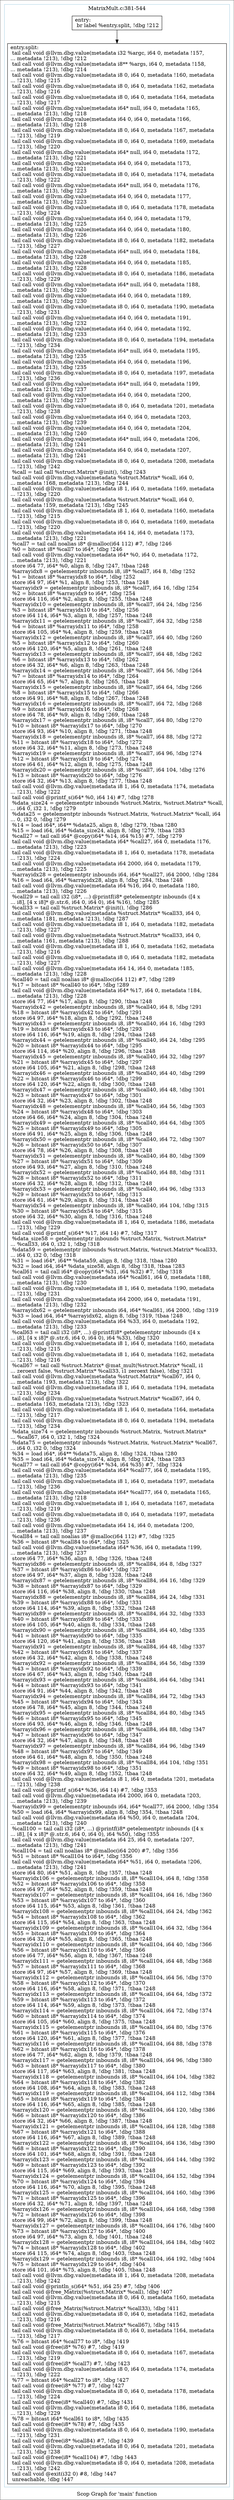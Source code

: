 digraph "Scop Graph for 'main' function" {
	label="Scop Graph for 'main' function";

	Node0xa4164a0 [shape=record,label="{entry:\l  br label %entry.split, !dbg !212\l}"];
	Node0xa4164a0 -> Node0xa4159a0;
	Node0xa4159a0 [shape=record,label="{entry.split:                                      \l  tail call void @llvm.dbg.value(metadata i32 %argc, i64 0, metadata !157,\l... metadata !213), !dbg !212\l  tail call void @llvm.dbg.value(metadata i8** %args, i64 0, metadata !158,\l... metadata !213), !dbg !214\l  tail call void @llvm.dbg.value(metadata i8 0, i64 0, metadata !160, metadata\l... !213), !dbg !215\l  tail call void @llvm.dbg.value(metadata i8 0, i64 0, metadata !162, metadata\l... !213), !dbg !216\l  tail call void @llvm.dbg.value(metadata i8 0, i64 0, metadata !164, metadata\l... !213), !dbg !217\l  tail call void @llvm.dbg.value(metadata i64* null, i64 0, metadata !165,\l... metadata !213), !dbg !218\l  tail call void @llvm.dbg.value(metadata i64 0, i64 0, metadata !166,\l... metadata !213), !dbg !218\l  tail call void @llvm.dbg.value(metadata i8 0, i64 0, metadata !167, metadata\l... !213), !dbg !219\l  tail call void @llvm.dbg.value(metadata i8 0, i64 0, metadata !169, metadata\l... !213), !dbg !220\l  tail call void @llvm.dbg.value(metadata i64* null, i64 0, metadata !172,\l... metadata !213), !dbg !221\l  tail call void @llvm.dbg.value(metadata i64 0, i64 0, metadata !173,\l... metadata !213), !dbg !221\l  tail call void @llvm.dbg.value(metadata i8 0, i64 0, metadata !174, metadata\l... !213), !dbg !222\l  tail call void @llvm.dbg.value(metadata i64* null, i64 0, metadata !176,\l... metadata !213), !dbg !223\l  tail call void @llvm.dbg.value(metadata i64 0, i64 0, metadata !177,\l... metadata !213), !dbg !223\l  tail call void @llvm.dbg.value(metadata i8 0, i64 0, metadata !178, metadata\l... !213), !dbg !224\l  tail call void @llvm.dbg.value(metadata i64 0, i64 0, metadata !179,\l... metadata !213), !dbg !225\l  tail call void @llvm.dbg.value(metadata i64 0, i64 0, metadata !180,\l... metadata !213), !dbg !226\l  tail call void @llvm.dbg.value(metadata i8 0, i64 0, metadata !182, metadata\l... !213), !dbg !227\l  tail call void @llvm.dbg.value(metadata i64* null, i64 0, metadata !184,\l... metadata !213), !dbg !228\l  tail call void @llvm.dbg.value(metadata i64 0, i64 0, metadata !185,\l... metadata !213), !dbg !228\l  tail call void @llvm.dbg.value(metadata i8 0, i64 0, metadata !186, metadata\l... !213), !dbg !229\l  tail call void @llvm.dbg.value(metadata i64* null, i64 0, metadata !188,\l... metadata !213), !dbg !230\l  tail call void @llvm.dbg.value(metadata i64 0, i64 0, metadata !189,\l... metadata !213), !dbg !230\l  tail call void @llvm.dbg.value(metadata i8 0, i64 0, metadata !190, metadata\l... !213), !dbg !231\l  tail call void @llvm.dbg.value(metadata i64 0, i64 0, metadata !191,\l... metadata !213), !dbg !232\l  tail call void @llvm.dbg.value(metadata i64 0, i64 0, metadata !192,\l... metadata !213), !dbg !233\l  tail call void @llvm.dbg.value(metadata i8 0, i64 0, metadata !194, metadata\l... !213), !dbg !234\l  tail call void @llvm.dbg.value(metadata i64* null, i64 0, metadata !195,\l... metadata !213), !dbg !235\l  tail call void @llvm.dbg.value(metadata i64 0, i64 0, metadata !196,\l... metadata !213), !dbg !235\l  tail call void @llvm.dbg.value(metadata i8 0, i64 0, metadata !197, metadata\l... !213), !dbg !236\l  tail call void @llvm.dbg.value(metadata i64* null, i64 0, metadata !199,\l... metadata !213), !dbg !237\l  tail call void @llvm.dbg.value(metadata i64 0, i64 0, metadata !200,\l... metadata !213), !dbg !237\l  tail call void @llvm.dbg.value(metadata i8 0, i64 0, metadata !201, metadata\l... !213), !dbg !238\l  tail call void @llvm.dbg.value(metadata i64 0, i64 0, metadata !203,\l... metadata !213), !dbg !239\l  tail call void @llvm.dbg.value(metadata i64 0, i64 0, metadata !204,\l... metadata !213), !dbg !240\l  tail call void @llvm.dbg.value(metadata i64* null, i64 0, metadata !206,\l... metadata !213), !dbg !241\l  tail call void @llvm.dbg.value(metadata i64 0, i64 0, metadata !207,\l... metadata !213), !dbg !241\l  tail call void @llvm.dbg.value(metadata i8 0, i64 0, metadata !208, metadata\l... !213), !dbg !242\l  %call = tail call %struct.Matrix* @init(), !dbg !243\l  tail call void @llvm.dbg.value(metadata %struct.Matrix* %call, i64 0,\l... metadata !168, metadata !213), !dbg !244\l  tail call void @llvm.dbg.value(metadata i8 1, i64 0, metadata !169, metadata\l... !213), !dbg !220\l  tail call void @llvm.dbg.value(metadata %struct.Matrix* %call, i64 0,\l... metadata !159, metadata !213), !dbg !245\l  tail call void @llvm.dbg.value(metadata i8 1, i64 0, metadata !160, metadata\l... !213), !dbg !215\l  tail call void @llvm.dbg.value(metadata i8 0, i64 0, metadata !169, metadata\l... !213), !dbg !220\l  tail call void @llvm.dbg.value(metadata i64 14, i64 0, metadata !173,\l... metadata !213), !dbg !221\l  %call7 = tail call noalias i8* @malloc(i64 112) #7, !dbg !246\l  %0 = bitcast i8* %call7 to i64*, !dbg !246\l  tail call void @llvm.dbg.value(metadata i64* %0, i64 0, metadata !172,\l... metadata !213), !dbg !221\l  store i64 77, i64* %0, align 8, !dbg !247, !tbaa !248\l  %arrayidx8 = getelementptr inbounds i8, i8* %call7, i64 8, !dbg !252\l  %1 = bitcast i8* %arrayidx8 to i64*, !dbg !252\l  store i64 97, i64* %1, align 8, !dbg !253, !tbaa !248\l  %arrayidx9 = getelementptr inbounds i8, i8* %call7, i64 16, !dbg !254\l  %2 = bitcast i8* %arrayidx9 to i64*, !dbg !254\l  store i64 116, i64* %2, align 8, !dbg !255, !tbaa !248\l  %arrayidx10 = getelementptr inbounds i8, i8* %call7, i64 24, !dbg !256\l  %3 = bitcast i8* %arrayidx10 to i64*, !dbg !256\l  store i64 114, i64* %3, align 8, !dbg !257, !tbaa !248\l  %arrayidx11 = getelementptr inbounds i8, i8* %call7, i64 32, !dbg !258\l  %4 = bitcast i8* %arrayidx11 to i64*, !dbg !258\l  store i64 105, i64* %4, align 8, !dbg !259, !tbaa !248\l  %arrayidx12 = getelementptr inbounds i8, i8* %call7, i64 40, !dbg !260\l  %5 = bitcast i8* %arrayidx12 to i64*, !dbg !260\l  store i64 120, i64* %5, align 8, !dbg !261, !tbaa !248\l  %arrayidx13 = getelementptr inbounds i8, i8* %call7, i64 48, !dbg !262\l  %6 = bitcast i8* %arrayidx13 to i64*, !dbg !262\l  store i64 32, i64* %6, align 8, !dbg !263, !tbaa !248\l  %arrayidx14 = getelementptr inbounds i8, i8* %call7, i64 56, !dbg !264\l  %7 = bitcast i8* %arrayidx14 to i64*, !dbg !264\l  store i64 65, i64* %7, align 8, !dbg !265, !tbaa !248\l  %arrayidx15 = getelementptr inbounds i8, i8* %call7, i64 64, !dbg !266\l  %8 = bitcast i8* %arrayidx15 to i64*, !dbg !266\l  store i64 91, i64* %8, align 8, !dbg !267, !tbaa !248\l  %arrayidx16 = getelementptr inbounds i8, i8* %call7, i64 72, !dbg !268\l  %9 = bitcast i8* %arrayidx16 to i64*, !dbg !268\l  store i64 78, i64* %9, align 8, !dbg !269, !tbaa !248\l  %arrayidx17 = getelementptr inbounds i8, i8* %call7, i64 80, !dbg !270\l  %10 = bitcast i8* %arrayidx17 to i64*, !dbg !270\l  store i64 93, i64* %10, align 8, !dbg !271, !tbaa !248\l  %arrayidx18 = getelementptr inbounds i8, i8* %call7, i64 88, !dbg !272\l  %11 = bitcast i8* %arrayidx18 to i64*, !dbg !272\l  store i64 32, i64* %11, align 8, !dbg !273, !tbaa !248\l  %arrayidx19 = getelementptr inbounds i8, i8* %call7, i64 96, !dbg !274\l  %12 = bitcast i8* %arrayidx19 to i64*, !dbg !274\l  store i64 61, i64* %12, align 8, !dbg !275, !tbaa !248\l  %arrayidx20 = getelementptr inbounds i8, i8* %call7, i64 104, !dbg !276\l  %13 = bitcast i8* %arrayidx20 to i64*, !dbg !276\l  store i64 32, i64* %13, align 8, !dbg !277, !tbaa !248\l  tail call void @llvm.dbg.value(metadata i8 1, i64 0, metadata !174, metadata\l... !213), !dbg !222\l  tail call void @printf_s(i64* %0, i64 14) #7, !dbg !278\l  %data_size24 = getelementptr inbounds %struct.Matrix, %struct.Matrix* %call,\l... i64 0, i32 1, !dbg !279\l  %data25 = getelementptr inbounds %struct.Matrix, %struct.Matrix* %call, i64\l... 0, i32 0, !dbg !279\l  %14 = load i64*, i64** %data25, align 8, !dbg !279, !tbaa !280\l  %15 = load i64, i64* %data_size24, align 8, !dbg !279, !tbaa !283\l  %call27 = tail call i64* @copy(i64* %14, i64 %15) #7, !dbg !279\l  tail call void @llvm.dbg.value(metadata i64* %call27, i64 0, metadata !176,\l... metadata !213), !dbg !223\l  tail call void @llvm.dbg.value(metadata i8 1, i64 0, metadata !178, metadata\l... !213), !dbg !224\l  tail call void @llvm.dbg.value(metadata i64 2000, i64 0, metadata !179,\l... metadata !213), !dbg !225\l  %arrayidx28 = getelementptr inbounds i64, i64* %call27, i64 2000, !dbg !284\l  %16 = load i64, i64* %arrayidx28, align 8, !dbg !284, !tbaa !248\l  tail call void @llvm.dbg.value(metadata i64 %16, i64 0, metadata !180,\l... metadata !213), !dbg !226\l  %call29 = tail call i32 (i8*, ...) @printf(i8* getelementptr inbounds ([4 x\l... i8], [4 x i8]* @.str.6, i64 0, i64 0), i64 %16), !dbg !285\l  %call33 = tail call %struct.Matrix* @init(), !dbg !286\l  tail call void @llvm.dbg.value(metadata %struct.Matrix* %call33, i64 0,\l... metadata !181, metadata !213), !dbg !287\l  tail call void @llvm.dbg.value(metadata i8 1, i64 0, metadata !182, metadata\l... !213), !dbg !227\l  tail call void @llvm.dbg.value(metadata %struct.Matrix* %call33, i64 0,\l... metadata !161, metadata !213), !dbg !288\l  tail call void @llvm.dbg.value(metadata i8 1, i64 0, metadata !162, metadata\l... !213), !dbg !216\l  tail call void @llvm.dbg.value(metadata i8 0, i64 0, metadata !182, metadata\l... !213), !dbg !227\l  tail call void @llvm.dbg.value(metadata i64 14, i64 0, metadata !185,\l... metadata !213), !dbg !228\l  %call40 = tail call noalias i8* @malloc(i64 112) #7, !dbg !289\l  %17 = bitcast i8* %call40 to i64*, !dbg !289\l  tail call void @llvm.dbg.value(metadata i64* %17, i64 0, metadata !184,\l... metadata !213), !dbg !228\l  store i64 77, i64* %17, align 8, !dbg !290, !tbaa !248\l  %arrayidx42 = getelementptr inbounds i8, i8* %call40, i64 8, !dbg !291\l  %18 = bitcast i8* %arrayidx42 to i64*, !dbg !291\l  store i64 97, i64* %18, align 8, !dbg !292, !tbaa !248\l  %arrayidx43 = getelementptr inbounds i8, i8* %call40, i64 16, !dbg !293\l  %19 = bitcast i8* %arrayidx43 to i64*, !dbg !293\l  store i64 116, i64* %19, align 8, !dbg !294, !tbaa !248\l  %arrayidx44 = getelementptr inbounds i8, i8* %call40, i64 24, !dbg !295\l  %20 = bitcast i8* %arrayidx44 to i64*, !dbg !295\l  store i64 114, i64* %20, align 8, !dbg !296, !tbaa !248\l  %arrayidx45 = getelementptr inbounds i8, i8* %call40, i64 32, !dbg !297\l  %21 = bitcast i8* %arrayidx45 to i64*, !dbg !297\l  store i64 105, i64* %21, align 8, !dbg !298, !tbaa !248\l  %arrayidx46 = getelementptr inbounds i8, i8* %call40, i64 40, !dbg !299\l  %22 = bitcast i8* %arrayidx46 to i64*, !dbg !299\l  store i64 120, i64* %22, align 8, !dbg !300, !tbaa !248\l  %arrayidx47 = getelementptr inbounds i8, i8* %call40, i64 48, !dbg !301\l  %23 = bitcast i8* %arrayidx47 to i64*, !dbg !301\l  store i64 32, i64* %23, align 8, !dbg !302, !tbaa !248\l  %arrayidx48 = getelementptr inbounds i8, i8* %call40, i64 56, !dbg !303\l  %24 = bitcast i8* %arrayidx48 to i64*, !dbg !303\l  store i64 66, i64* %24, align 8, !dbg !304, !tbaa !248\l  %arrayidx49 = getelementptr inbounds i8, i8* %call40, i64 64, !dbg !305\l  %25 = bitcast i8* %arrayidx49 to i64*, !dbg !305\l  store i64 91, i64* %25, align 8, !dbg !306, !tbaa !248\l  %arrayidx50 = getelementptr inbounds i8, i8* %call40, i64 72, !dbg !307\l  %26 = bitcast i8* %arrayidx50 to i64*, !dbg !307\l  store i64 78, i64* %26, align 8, !dbg !308, !tbaa !248\l  %arrayidx51 = getelementptr inbounds i8, i8* %call40, i64 80, !dbg !309\l  %27 = bitcast i8* %arrayidx51 to i64*, !dbg !309\l  store i64 93, i64* %27, align 8, !dbg !310, !tbaa !248\l  %arrayidx52 = getelementptr inbounds i8, i8* %call40, i64 88, !dbg !311\l  %28 = bitcast i8* %arrayidx52 to i64*, !dbg !311\l  store i64 32, i64* %28, align 8, !dbg !312, !tbaa !248\l  %arrayidx53 = getelementptr inbounds i8, i8* %call40, i64 96, !dbg !313\l  %29 = bitcast i8* %arrayidx53 to i64*, !dbg !313\l  store i64 61, i64* %29, align 8, !dbg !314, !tbaa !248\l  %arrayidx54 = getelementptr inbounds i8, i8* %call40, i64 104, !dbg !315\l  %30 = bitcast i8* %arrayidx54 to i64*, !dbg !315\l  store i64 32, i64* %30, align 8, !dbg !316, !tbaa !248\l  tail call void @llvm.dbg.value(metadata i8 1, i64 0, metadata !186, metadata\l... !213), !dbg !229\l  tail call void @printf_s(i64* %17, i64 14) #7, !dbg !317\l  %data_size58 = getelementptr inbounds %struct.Matrix, %struct.Matrix*\l... %call33, i64 0, i32 1, !dbg !318\l  %data59 = getelementptr inbounds %struct.Matrix, %struct.Matrix* %call33,\l... i64 0, i32 0, !dbg !318\l  %31 = load i64*, i64** %data59, align 8, !dbg !318, !tbaa !280\l  %32 = load i64, i64* %data_size58, align 8, !dbg !318, !tbaa !283\l  %call61 = tail call i64* @copy(i64* %31, i64 %32) #7, !dbg !318\l  tail call void @llvm.dbg.value(metadata i64* %call61, i64 0, metadata !188,\l... metadata !213), !dbg !230\l  tail call void @llvm.dbg.value(metadata i8 1, i64 0, metadata !190, metadata\l... !213), !dbg !231\l  tail call void @llvm.dbg.value(metadata i64 2000, i64 0, metadata !191,\l... metadata !213), !dbg !232\l  %arrayidx62 = getelementptr inbounds i64, i64* %call61, i64 2000, !dbg !319\l  %33 = load i64, i64* %arrayidx62, align 8, !dbg !319, !tbaa !248\l  tail call void @llvm.dbg.value(metadata i64 %33, i64 0, metadata !192,\l... metadata !213), !dbg !233\l  %call63 = tail call i32 (i8*, ...) @printf(i8* getelementptr inbounds ([4 x\l... i8], [4 x i8]* @.str.6, i64 0, i64 0), i64 %33), !dbg !320\l  tail call void @llvm.dbg.value(metadata i8 1, i64 0, metadata !160, metadata\l... !213), !dbg !215\l  tail call void @llvm.dbg.value(metadata i8 1, i64 0, metadata !162, metadata\l... !213), !dbg !216\l  %call67 = tail call %struct.Matrix* @mat_mult(%struct.Matrix* %call, i1\l... zeroext false, %struct.Matrix* %call33, i1 zeroext false), !dbg !321\l  tail call void @llvm.dbg.value(metadata %struct.Matrix* %call67, i64 0,\l... metadata !193, metadata !213), !dbg !322\l  tail call void @llvm.dbg.value(metadata i8 1, i64 0, metadata !194, metadata\l... !213), !dbg !234\l  tail call void @llvm.dbg.value(metadata %struct.Matrix* %call67, i64 0,\l... metadata !163, metadata !213), !dbg !323\l  tail call void @llvm.dbg.value(metadata i8 1, i64 0, metadata !164, metadata\l... !213), !dbg !217\l  tail call void @llvm.dbg.value(metadata i8 0, i64 0, metadata !194, metadata\l... !213), !dbg !234\l  %data_size74 = getelementptr inbounds %struct.Matrix, %struct.Matrix*\l... %call67, i64 0, i32 1, !dbg !324\l  %data75 = getelementptr inbounds %struct.Matrix, %struct.Matrix* %call67,\l... i64 0, i32 0, !dbg !324\l  %34 = load i64*, i64** %data75, align 8, !dbg !324, !tbaa !280\l  %35 = load i64, i64* %data_size74, align 8, !dbg !324, !tbaa !283\l  %call77 = tail call i64* @copy(i64* %34, i64 %35) #7, !dbg !324\l  tail call void @llvm.dbg.value(metadata i64* %call77, i64 0, metadata !195,\l... metadata !213), !dbg !235\l  tail call void @llvm.dbg.value(metadata i8 1, i64 0, metadata !197, metadata\l... !213), !dbg !236\l  tail call void @llvm.dbg.value(metadata i64* %call77, i64 0, metadata !165,\l... metadata !213), !dbg !218\l  tail call void @llvm.dbg.value(metadata i8 1, i64 0, metadata !167, metadata\l... !213), !dbg !219\l  tail call void @llvm.dbg.value(metadata i8 0, i64 0, metadata !197, metadata\l... !213), !dbg !236\l  tail call void @llvm.dbg.value(metadata i64 14, i64 0, metadata !200,\l... metadata !213), !dbg !237\l  %call84 = tail call noalias i8* @malloc(i64 112) #7, !dbg !325\l  %36 = bitcast i8* %call84 to i64*, !dbg !325\l  tail call void @llvm.dbg.value(metadata i64* %36, i64 0, metadata !199,\l... metadata !213), !dbg !237\l  store i64 77, i64* %36, align 8, !dbg !326, !tbaa !248\l  %arrayidx86 = getelementptr inbounds i8, i8* %call84, i64 8, !dbg !327\l  %37 = bitcast i8* %arrayidx86 to i64*, !dbg !327\l  store i64 97, i64* %37, align 8, !dbg !328, !tbaa !248\l  %arrayidx87 = getelementptr inbounds i8, i8* %call84, i64 16, !dbg !329\l  %38 = bitcast i8* %arrayidx87 to i64*, !dbg !329\l  store i64 116, i64* %38, align 8, !dbg !330, !tbaa !248\l  %arrayidx88 = getelementptr inbounds i8, i8* %call84, i64 24, !dbg !331\l  %39 = bitcast i8* %arrayidx88 to i64*, !dbg !331\l  store i64 114, i64* %39, align 8, !dbg !332, !tbaa !248\l  %arrayidx89 = getelementptr inbounds i8, i8* %call84, i64 32, !dbg !333\l  %40 = bitcast i8* %arrayidx89 to i64*, !dbg !333\l  store i64 105, i64* %40, align 8, !dbg !334, !tbaa !248\l  %arrayidx90 = getelementptr inbounds i8, i8* %call84, i64 40, !dbg !335\l  %41 = bitcast i8* %arrayidx90 to i64*, !dbg !335\l  store i64 120, i64* %41, align 8, !dbg !336, !tbaa !248\l  %arrayidx91 = getelementptr inbounds i8, i8* %call84, i64 48, !dbg !337\l  %42 = bitcast i8* %arrayidx91 to i64*, !dbg !337\l  store i64 32, i64* %42, align 8, !dbg !338, !tbaa !248\l  %arrayidx92 = getelementptr inbounds i8, i8* %call84, i64 56, !dbg !339\l  %43 = bitcast i8* %arrayidx92 to i64*, !dbg !339\l  store i64 67, i64* %43, align 8, !dbg !340, !tbaa !248\l  %arrayidx93 = getelementptr inbounds i8, i8* %call84, i64 64, !dbg !341\l  %44 = bitcast i8* %arrayidx93 to i64*, !dbg !341\l  store i64 91, i64* %44, align 8, !dbg !342, !tbaa !248\l  %arrayidx94 = getelementptr inbounds i8, i8* %call84, i64 72, !dbg !343\l  %45 = bitcast i8* %arrayidx94 to i64*, !dbg !343\l  store i64 78, i64* %45, align 8, !dbg !344, !tbaa !248\l  %arrayidx95 = getelementptr inbounds i8, i8* %call84, i64 80, !dbg !345\l  %46 = bitcast i8* %arrayidx95 to i64*, !dbg !345\l  store i64 93, i64* %46, align 8, !dbg !346, !tbaa !248\l  %arrayidx96 = getelementptr inbounds i8, i8* %call84, i64 88, !dbg !347\l  %47 = bitcast i8* %arrayidx96 to i64*, !dbg !347\l  store i64 32, i64* %47, align 8, !dbg !348, !tbaa !248\l  %arrayidx97 = getelementptr inbounds i8, i8* %call84, i64 96, !dbg !349\l  %48 = bitcast i8* %arrayidx97 to i64*, !dbg !349\l  store i64 61, i64* %48, align 8, !dbg !350, !tbaa !248\l  %arrayidx98 = getelementptr inbounds i8, i8* %call84, i64 104, !dbg !351\l  %49 = bitcast i8* %arrayidx98 to i64*, !dbg !351\l  store i64 32, i64* %49, align 8, !dbg !352, !tbaa !248\l  tail call void @llvm.dbg.value(metadata i8 1, i64 0, metadata !201, metadata\l... !213), !dbg !238\l  tail call void @printf_s(i64* %36, i64 14) #7, !dbg !353\l  tail call void @llvm.dbg.value(metadata i64 2000, i64 0, metadata !203,\l... metadata !213), !dbg !239\l  %arrayidx99 = getelementptr inbounds i64, i64* %call77, i64 2000, !dbg !354\l  %50 = load i64, i64* %arrayidx99, align 8, !dbg !354, !tbaa !248\l  tail call void @llvm.dbg.value(metadata i64 %50, i64 0, metadata !204,\l... metadata !213), !dbg !240\l  %call100 = tail call i32 (i8*, ...) @printf(i8* getelementptr inbounds ([4 x\l... i8], [4 x i8]* @.str.6, i64 0, i64 0), i64 %50), !dbg !355\l  tail call void @llvm.dbg.value(metadata i64 25, i64 0, metadata !207,\l... metadata !213), !dbg !241\l  %call104 = tail call noalias i8* @malloc(i64 200) #7, !dbg !356\l  %51 = bitcast i8* %call104 to i64*, !dbg !356\l  tail call void @llvm.dbg.value(metadata i64* %51, i64 0, metadata !206,\l... metadata !213), !dbg !241\l  store i64 80, i64* %51, align 8, !dbg !357, !tbaa !248\l  %arrayidx106 = getelementptr inbounds i8, i8* %call104, i64 8, !dbg !358\l  %52 = bitcast i8* %arrayidx106 to i64*, !dbg !358\l  store i64 97, i64* %52, align 8, !dbg !359, !tbaa !248\l  %arrayidx107 = getelementptr inbounds i8, i8* %call104, i64 16, !dbg !360\l  %53 = bitcast i8* %arrayidx107 to i64*, !dbg !360\l  store i64 115, i64* %53, align 8, !dbg !361, !tbaa !248\l  %arrayidx108 = getelementptr inbounds i8, i8* %call104, i64 24, !dbg !362\l  %54 = bitcast i8* %arrayidx108 to i64*, !dbg !362\l  store i64 115, i64* %54, align 8, !dbg !363, !tbaa !248\l  %arrayidx109 = getelementptr inbounds i8, i8* %call104, i64 32, !dbg !364\l  %55 = bitcast i8* %arrayidx109 to i64*, !dbg !364\l  store i64 32, i64* %55, align 8, !dbg !365, !tbaa !248\l  %arrayidx110 = getelementptr inbounds i8, i8* %call104, i64 40, !dbg !366\l  %56 = bitcast i8* %arrayidx110 to i64*, !dbg !366\l  store i64 77, i64* %56, align 8, !dbg !367, !tbaa !248\l  %arrayidx111 = getelementptr inbounds i8, i8* %call104, i64 48, !dbg !368\l  %57 = bitcast i8* %arrayidx111 to i64*, !dbg !368\l  store i64 97, i64* %57, align 8, !dbg !369, !tbaa !248\l  %arrayidx112 = getelementptr inbounds i8, i8* %call104, i64 56, !dbg !370\l  %58 = bitcast i8* %arrayidx112 to i64*, !dbg !370\l  store i64 116, i64* %58, align 8, !dbg !371, !tbaa !248\l  %arrayidx113 = getelementptr inbounds i8, i8* %call104, i64 64, !dbg !372\l  %59 = bitcast i8* %arrayidx113 to i64*, !dbg !372\l  store i64 114, i64* %59, align 8, !dbg !373, !tbaa !248\l  %arrayidx114 = getelementptr inbounds i8, i8* %call104, i64 72, !dbg !374\l  %60 = bitcast i8* %arrayidx114 to i64*, !dbg !374\l  store i64 105, i64* %60, align 8, !dbg !375, !tbaa !248\l  %arrayidx115 = getelementptr inbounds i8, i8* %call104, i64 80, !dbg !376\l  %61 = bitcast i8* %arrayidx115 to i64*, !dbg !376\l  store i64 120, i64* %61, align 8, !dbg !377, !tbaa !248\l  %arrayidx116 = getelementptr inbounds i8, i8* %call104, i64 88, !dbg !378\l  %62 = bitcast i8* %arrayidx116 to i64*, !dbg !378\l  store i64 77, i64* %62, align 8, !dbg !379, !tbaa !248\l  %arrayidx117 = getelementptr inbounds i8, i8* %call104, i64 96, !dbg !380\l  %63 = bitcast i8* %arrayidx117 to i64*, !dbg !380\l  store i64 117, i64* %63, align 8, !dbg !381, !tbaa !248\l  %arrayidx118 = getelementptr inbounds i8, i8* %call104, i64 104, !dbg !382\l  %64 = bitcast i8* %arrayidx118 to i64*, !dbg !382\l  store i64 108, i64* %64, align 8, !dbg !383, !tbaa !248\l  %arrayidx119 = getelementptr inbounds i8, i8* %call104, i64 112, !dbg !384\l  %65 = bitcast i8* %arrayidx119 to i64*, !dbg !384\l  store i64 116, i64* %65, align 8, !dbg !385, !tbaa !248\l  %arrayidx120 = getelementptr inbounds i8, i8* %call104, i64 120, !dbg !386\l  %66 = bitcast i8* %arrayidx120 to i64*, !dbg !386\l  store i64 32, i64* %66, align 8, !dbg !387, !tbaa !248\l  %arrayidx121 = getelementptr inbounds i8, i8* %call104, i64 128, !dbg !388\l  %67 = bitcast i8* %arrayidx121 to i64*, !dbg !388\l  store i64 116, i64* %67, align 8, !dbg !389, !tbaa !248\l  %arrayidx122 = getelementptr inbounds i8, i8* %call104, i64 136, !dbg !390\l  %68 = bitcast i8* %arrayidx122 to i64*, !dbg !390\l  store i64 101, i64* %68, align 8, !dbg !391, !tbaa !248\l  %arrayidx123 = getelementptr inbounds i8, i8* %call104, i64 144, !dbg !392\l  %69 = bitcast i8* %arrayidx123 to i64*, !dbg !392\l  store i64 115, i64* %69, align 8, !dbg !393, !tbaa !248\l  %arrayidx124 = getelementptr inbounds i8, i8* %call104, i64 152, !dbg !394\l  %70 = bitcast i8* %arrayidx124 to i64*, !dbg !394\l  store i64 116, i64* %70, align 8, !dbg !395, !tbaa !248\l  %arrayidx125 = getelementptr inbounds i8, i8* %call104, i64 160, !dbg !396\l  %71 = bitcast i8* %arrayidx125 to i64*, !dbg !396\l  store i64 32, i64* %71, align 8, !dbg !397, !tbaa !248\l  %arrayidx126 = getelementptr inbounds i8, i8* %call104, i64 168, !dbg !398\l  %72 = bitcast i8* %arrayidx126 to i64*, !dbg !398\l  store i64 99, i64* %72, align 8, !dbg !399, !tbaa !248\l  %arrayidx127 = getelementptr inbounds i8, i8* %call104, i64 176, !dbg !400\l  %73 = bitcast i8* %arrayidx127 to i64*, !dbg !400\l  store i64 97, i64* %73, align 8, !dbg !401, !tbaa !248\l  %arrayidx128 = getelementptr inbounds i8, i8* %call104, i64 184, !dbg !402\l  %74 = bitcast i8* %arrayidx128 to i64*, !dbg !402\l  store i64 115, i64* %74, align 8, !dbg !403, !tbaa !248\l  %arrayidx129 = getelementptr inbounds i8, i8* %call104, i64 192, !dbg !404\l  %75 = bitcast i8* %arrayidx129 to i64*, !dbg !404\l  store i64 101, i64* %75, align 8, !dbg !405, !tbaa !248\l  tail call void @llvm.dbg.value(metadata i8 1, i64 0, metadata !208, metadata\l... !213), !dbg !242\l  tail call void @println_s(i64* %51, i64 25) #7, !dbg !406\l  tail call void @free_Matrix(%struct.Matrix* %call), !dbg !407\l  tail call void @llvm.dbg.value(metadata i8 0, i64 0, metadata !160, metadata\l... !213), !dbg !215\l  tail call void @free_Matrix(%struct.Matrix* %call33), !dbg !411\l  tail call void @llvm.dbg.value(metadata i8 0, i64 0, metadata !162, metadata\l... !213), !dbg !216\l  tail call void @free_Matrix(%struct.Matrix* %call67), !dbg !415\l  tail call void @llvm.dbg.value(metadata i8 0, i64 0, metadata !164, metadata\l... !213), !dbg !217\l  %76 = bitcast i64* %call77 to i8*, !dbg !419\l  tail call void @free(i8* %76) #7, !dbg !419\l  tail call void @llvm.dbg.value(metadata i8 0, i64 0, metadata !167, metadata\l... !213), !dbg !219\l  tail call void @free(i8* %call7) #7, !dbg !423\l  tail call void @llvm.dbg.value(metadata i8 0, i64 0, metadata !174, metadata\l... !213), !dbg !222\l  %77 = bitcast i64* %call27 to i8*, !dbg !427\l  tail call void @free(i8* %77) #7, !dbg !427\l  tail call void @llvm.dbg.value(metadata i8 0, i64 0, metadata !178, metadata\l... !213), !dbg !224\l  tail call void @free(i8* %call40) #7, !dbg !431\l  tail call void @llvm.dbg.value(metadata i8 0, i64 0, metadata !186, metadata\l... !213), !dbg !229\l  %78 = bitcast i64* %call61 to i8*, !dbg !435\l  tail call void @free(i8* %78) #7, !dbg !435\l  tail call void @llvm.dbg.value(metadata i8 0, i64 0, metadata !190, metadata\l... !213), !dbg !231\l  tail call void @free(i8* %call84) #7, !dbg !439\l  tail call void @llvm.dbg.value(metadata i8 0, i64 0, metadata !201, metadata\l... !213), !dbg !238\l  tail call void @free(i8* %call104) #7, !dbg !443\l  tail call void @llvm.dbg.value(metadata i8 0, i64 0, metadata !208, metadata\l... !213), !dbg !242\l  tail call void @exit(i32 0) #8, !dbg !447\l  unreachable, !dbg !447\l}"];
	colorscheme = "paired12"
        subgraph cluster_0xa411420 {
          label = "MatrixMult.c:381-544
";
          style = solid;
          color = 1
          Node0xa4164a0;
          Node0xa4159a0;
        }
}
